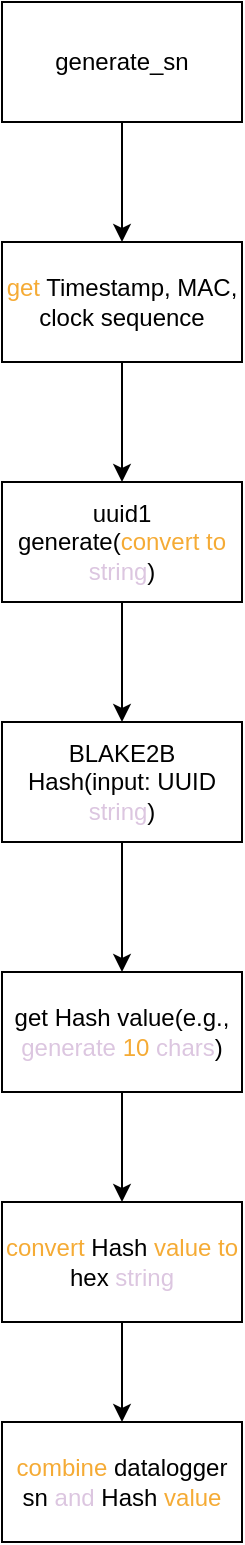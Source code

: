 <mxfile version="25.0.3">
  <diagram name="第 1 页" id="Rc65ltEtRl_QGEFz1ZBi">
    <mxGraphModel dx="1434" dy="772" grid="1" gridSize="10" guides="1" tooltips="1" connect="1" arrows="1" fold="1" page="1" pageScale="1" pageWidth="827" pageHeight="1169" math="0" shadow="0">
      <root>
        <mxCell id="0" />
        <mxCell id="1" parent="0" />
        <mxCell id="Kr1rpk06MWZGmnqAAeTs-3" style="edgeStyle=orthogonalEdgeStyle;rounded=0;orthogonalLoop=1;jettySize=auto;html=1;exitX=0.5;exitY=1;exitDx=0;exitDy=0;entryX=0.5;entryY=0;entryDx=0;entryDy=0;" edge="1" parent="1" source="Kr1rpk06MWZGmnqAAeTs-1" target="Kr1rpk06MWZGmnqAAeTs-2">
          <mxGeometry relative="1" as="geometry" />
        </mxCell>
        <mxCell id="Kr1rpk06MWZGmnqAAeTs-1" value="generate_sn" style="rounded=0;whiteSpace=wrap;html=1;" vertex="1" parent="1">
          <mxGeometry x="340" y="70" width="120" height="60" as="geometry" />
        </mxCell>
        <mxCell id="Kr1rpk06MWZGmnqAAeTs-14" style="edgeStyle=orthogonalEdgeStyle;rounded=0;orthogonalLoop=1;jettySize=auto;html=1;exitX=0.5;exitY=1;exitDx=0;exitDy=0;entryX=0.5;entryY=0;entryDx=0;entryDy=0;" edge="1" parent="1" source="Kr1rpk06MWZGmnqAAeTs-2" target="Kr1rpk06MWZGmnqAAeTs-8">
          <mxGeometry relative="1" as="geometry" />
        </mxCell>
        <mxCell id="Kr1rpk06MWZGmnqAAeTs-2" value="&lt;span style=&quot;color: rgb(245, 171, 53);&quot;&gt;get&lt;/span&gt; Timestamp, MAC, clock sequence" style="rounded=0;whiteSpace=wrap;html=1;" vertex="1" parent="1">
          <mxGeometry x="340" y="190" width="120" height="60" as="geometry" />
        </mxCell>
        <mxCell id="Kr1rpk06MWZGmnqAAeTs-11" value="" style="edgeStyle=orthogonalEdgeStyle;rounded=0;orthogonalLoop=1;jettySize=auto;html=1;" edge="1" parent="1" source="Kr1rpk06MWZGmnqAAeTs-8" target="Kr1rpk06MWZGmnqAAeTs-10">
          <mxGeometry relative="1" as="geometry" />
        </mxCell>
        <mxCell id="Kr1rpk06MWZGmnqAAeTs-8" value="uuid1 generate(&lt;span style=&quot;color: rgb(245, 171, 53);&quot;&gt;convert&lt;/span&gt; &lt;span style=&quot;color: rgb(245, 171, 53);&quot;&gt;to&lt;/span&gt; &lt;span style=&quot;color: rgb(220, 198, 224);&quot;&gt;string&lt;/span&gt;)" style="rounded=0;whiteSpace=wrap;html=1;" vertex="1" parent="1">
          <mxGeometry x="340" y="310" width="120" height="60" as="geometry" />
        </mxCell>
        <mxCell id="Kr1rpk06MWZGmnqAAeTs-13" value="" style="edgeStyle=orthogonalEdgeStyle;rounded=0;orthogonalLoop=1;jettySize=auto;html=1;" edge="1" parent="1" source="Kr1rpk06MWZGmnqAAeTs-10" target="Kr1rpk06MWZGmnqAAeTs-12">
          <mxGeometry relative="1" as="geometry" />
        </mxCell>
        <mxCell id="Kr1rpk06MWZGmnqAAeTs-10" value="BLAKE2B Hash(input: UUID &lt;span style=&quot;color: rgb(220, 198, 224);&quot;&gt;string&lt;/span&gt;)" style="rounded=0;whiteSpace=wrap;html=1;" vertex="1" parent="1">
          <mxGeometry x="340" y="430" width="120" height="60" as="geometry" />
        </mxCell>
        <mxCell id="Kr1rpk06MWZGmnqAAeTs-18" value="" style="edgeStyle=orthogonalEdgeStyle;rounded=0;orthogonalLoop=1;jettySize=auto;html=1;" edge="1" parent="1" source="Kr1rpk06MWZGmnqAAeTs-12" target="Kr1rpk06MWZGmnqAAeTs-17">
          <mxGeometry relative="1" as="geometry" />
        </mxCell>
        <mxCell id="Kr1rpk06MWZGmnqAAeTs-12" value="get&amp;nbsp;Hash value(e.g., &lt;font color=&quot;#dcc6e0&quot;&gt;generate&lt;/font&gt;&amp;nbsp;&lt;span style=&quot;color: rgb(245, 171, 53);&quot;&gt;10&lt;/span&gt; &lt;span style=&quot;color: rgb(220, 198, 224);&quot;&gt;chars&lt;/span&gt;)" style="rounded=0;whiteSpace=wrap;html=1;" vertex="1" parent="1">
          <mxGeometry x="340" y="555" width="120" height="60" as="geometry" />
        </mxCell>
        <mxCell id="Kr1rpk06MWZGmnqAAeTs-15" value="&lt;span style=&quot;color: rgb(245, 171, 53);&quot;&gt;combine&lt;/span&gt; datalogger sn &lt;span style=&quot;color: rgb(220, 198, 224);&quot;&gt;and&lt;/span&gt; Hash &lt;span style=&quot;color: rgb(245, 171, 53);&quot;&gt;value&lt;/span&gt;" style="rounded=0;whiteSpace=wrap;html=1;" vertex="1" parent="1">
          <mxGeometry x="340" y="780" width="120" height="60" as="geometry" />
        </mxCell>
        <mxCell id="Kr1rpk06MWZGmnqAAeTs-19" style="edgeStyle=orthogonalEdgeStyle;rounded=0;orthogonalLoop=1;jettySize=auto;html=1;exitX=0.5;exitY=1;exitDx=0;exitDy=0;entryX=0.5;entryY=0;entryDx=0;entryDy=0;" edge="1" parent="1" source="Kr1rpk06MWZGmnqAAeTs-17" target="Kr1rpk06MWZGmnqAAeTs-15">
          <mxGeometry relative="1" as="geometry" />
        </mxCell>
        <mxCell id="Kr1rpk06MWZGmnqAAeTs-17" value="&lt;span style=&quot;color: rgb(245, 171, 53);&quot;&gt;convert&lt;/span&gt; Hash &lt;span style=&quot;color: rgb(245, 171, 53);&quot;&gt;value&lt;/span&gt; &lt;span style=&quot;color: rgb(245, 171, 53);&quot;&gt;to&lt;/span&gt; hex &lt;span style=&quot;color: rgb(220, 198, 224);&quot;&gt;string&lt;/span&gt;" style="rounded=0;whiteSpace=wrap;html=1;" vertex="1" parent="1">
          <mxGeometry x="340" y="670" width="120" height="60" as="geometry" />
        </mxCell>
      </root>
    </mxGraphModel>
  </diagram>
</mxfile>
